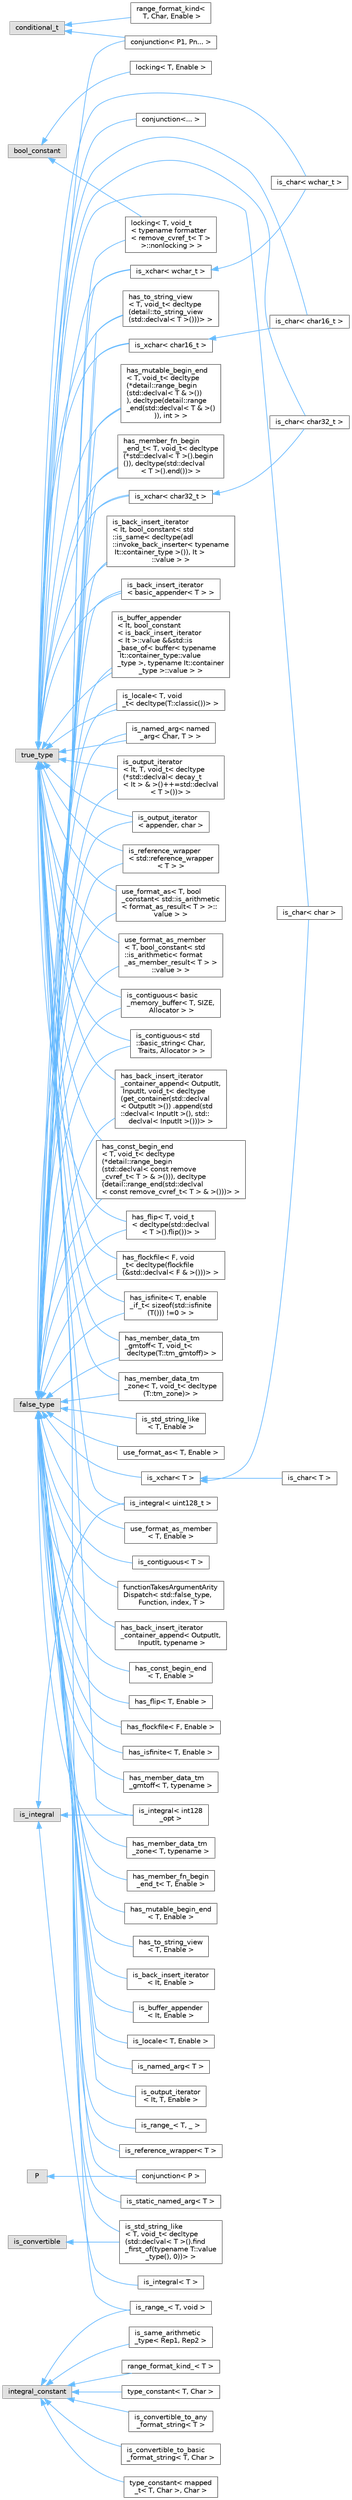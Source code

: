 digraph "类继承关系图"
{
 // LATEX_PDF_SIZE
  bgcolor="transparent";
  edge [fontname=Helvetica,fontsize=10,labelfontname=Helvetica,labelfontsize=10];
  node [fontname=Helvetica,fontsize=10,shape=box,height=0.2,width=0.4];
  rankdir="LR";
  Node0 [id="Node000000",label="bool_constant",height=0.2,width=0.4,color="grey60", fillcolor="#E0E0E0", style="filled",tooltip=" "];
  Node0 -> Node1 [id="edge5_Node000000_Node000001",dir="back",color="steelblue1",style="solid",tooltip=" "];
  Node1 [id="Node000001",label="locking\< T, void_t\l\< typename formatter\l\< remove_cvref_t\< T \>\l \>::nonlocking \> \>",height=0.2,width=0.4,color="grey40", fillcolor="white", style="filled",URL="$structdetail_1_1locking_3_01_t_00_01void__t_3_01typename_01formatter_3_01remove__cvref__t_3_01_t3294315e0f4fff2af12b3ed56e6ab506.html",tooltip=" "];
  Node0 -> Node78 [id="edge6_Node000000_Node000078",dir="back",color="steelblue1",style="solid",tooltip=" "];
  Node78 [id="Node000078",label="locking\< T, Enable \>",height=0.2,width=0.4,color="grey40", fillcolor="white", style="filled",URL="$structdetail_1_1locking.html",tooltip=" "];
  Node8 [id="Node000008",label="conditional_t",height=0.2,width=0.4,color="grey60", fillcolor="#E0E0E0", style="filled",tooltip=" "];
  Node8 -> Node7 [id="edge7_Node000008_Node000007",dir="back",color="steelblue1",style="solid",tooltip=" "];
  Node7 [id="Node000007",label="conjunction\< P1, Pn... \>",height=0.2,width=0.4,color="grey40", fillcolor="white", style="filled",URL="$structconjunction_3_01_p1_00_01_pn_8_8_8_01_4.html",tooltip=" "];
  Node8 -> Node9 [id="edge8_Node000008_Node000009",dir="back",color="steelblue1",style="solid",tooltip=" "];
  Node9 [id="Node000009",label="range_format_kind\<\l T, Char, Enable \>",height=0.2,width=0.4,color="grey40", fillcolor="white", style="filled",URL="$structrange__format__kind.html",tooltip=" "];
  Node2 [id="Node000002",label="false_type",height=0.2,width=0.4,color="grey60", fillcolor="#E0E0E0", style="filled",tooltip=" "];
  Node2 -> Node3 [id="edge9_Node000002_Node000003",dir="back",color="steelblue1",style="solid",tooltip=" "];
  Node3 [id="Node000003",label="has_back_insert_iterator\l_container_append\< OutputIt,\l InputIt, void_t\< decltype\l(get_container(std::declval\l\< OutputIt \>()) .append(std\l::declval\< InputIt \>(), std::\ldeclval\< InputIt \>()))\> \>",height=0.2,width=0.4,color="grey40", fillcolor="white", style="filled",URL="$structdetail_1_1has__back__insert__iterator__container__append_3_01_output_it_00_01_input_it_00_d9fbdcb8f9ab91bca2d6e10dea767705.html",tooltip=" "];
  Node2 -> Node11 [id="edge10_Node000002_Node000011",dir="back",color="steelblue1",style="solid",tooltip=" "];
  Node11 [id="Node000011",label="has_const_begin_end\l\< T, void_t\< decltype\l(*detail::range_begin\l(std::declval\< const remove\l_cvref_t\< T \> & \>())), decltype\l(detail::range_end(std::declval\l\< const remove_cvref_t\< T \> & \>()))\> \>",height=0.2,width=0.4,color="grey40", fillcolor="white", style="filled",URL="$structdetail_1_1has__const__begin__end_3_01_t_00_01void__t_3_01decltype_07_5detail_1_1range__begab9c0abd803f1682f29c3729d138a735.html",tooltip=" "];
  Node2 -> Node12 [id="edge11_Node000002_Node000012",dir="back",color="steelblue1",style="solid",tooltip=" "];
  Node12 [id="Node000012",label="has_flip\< T, void_t\l\< decltype(std::declval\l\< T \>().flip())\> \>",height=0.2,width=0.4,color="grey40", fillcolor="white", style="filled",URL="$structdetail_1_1has__flip_3_01_t_00_01void__t_3_01decltype_07std_1_1declval_3_01_t_01_4_07_08_8flip_07_08_08_4_01_4.html",tooltip=" "];
  Node2 -> Node13 [id="edge12_Node000002_Node000013",dir="back",color="steelblue1",style="solid",tooltip=" "];
  Node13 [id="Node000013",label="has_flockfile\< F, void\l_t\< decltype(flockfile\l(&std::declval\< F & \>()))\> \>",height=0.2,width=0.4,color="grey40", fillcolor="white", style="filled",URL="$structdetail_1_1has__flockfile_3_01_f_00_01void__t_3_01decltype_07flockfile_07_6std_1_1declval_387127b56ff6ac8df9680cfdd70c6492f.html",tooltip=" "];
  Node2 -> Node14 [id="edge13_Node000002_Node000014",dir="back",color="steelblue1",style="solid",tooltip=" "];
  Node14 [id="Node000014",label="has_isfinite\< T, enable\l_if_t\< sizeof(std::isfinite\l(T())) !=0 \> \>",height=0.2,width=0.4,color="grey40", fillcolor="white", style="filled",URL="$structdetail_1_1has__isfinite_3_01_t_00_01enable__if__t_3_01sizeof_07std_1_1isfinite_07_t_07_08_08_08_01_9_0a0_01_4_01_4.html",tooltip=" "];
  Node2 -> Node15 [id="edge14_Node000002_Node000015",dir="back",color="steelblue1",style="solid",tooltip=" "];
  Node15 [id="Node000015",label="has_member_data_tm\l_gmtoff\< T, void_t\<\l decltype(T::tm_gmtoff)\> \>",height=0.2,width=0.4,color="grey40", fillcolor="white", style="filled",URL="$structdetail_1_1has__member__data__tm__gmtoff_3_01_t_00_01void__t_3_01decltype_07_t_1_1tm__gmtoff_08_4_01_4.html",tooltip=" "];
  Node2 -> Node16 [id="edge15_Node000002_Node000016",dir="back",color="steelblue1",style="solid",tooltip=" "];
  Node16 [id="Node000016",label="has_member_data_tm\l_zone\< T, void_t\< decltype\l(T::tm_zone)\> \>",height=0.2,width=0.4,color="grey40", fillcolor="white", style="filled",URL="$structdetail_1_1has__member__data__tm__zone_3_01_t_00_01void__t_3_01decltype_07_t_1_1tm__zone_08_4_01_4.html",tooltip=" "];
  Node2 -> Node17 [id="edge16_Node000002_Node000017",dir="back",color="steelblue1",style="solid",tooltip=" "];
  Node17 [id="Node000017",label="has_member_fn_begin\l_end_t\< T, void_t\< decltype\l(*std::declval\< T \>().begin\l()), decltype(std::declval\l\< T \>().end())\> \>",height=0.2,width=0.4,color="grey40", fillcolor="white", style="filled",URL="$structdetail_1_1has__member__fn__begin__end__t_3_01_t_00_01void__t_3_01decltype_07_5std_1_1declv073ab0667a8c3ca136a124a38c1d6e23.html",tooltip=" "];
  Node2 -> Node18 [id="edge17_Node000002_Node000018",dir="back",color="steelblue1",style="solid",tooltip=" "];
  Node18 [id="Node000018",label="has_mutable_begin_end\l\< T, void_t\< decltype\l(*detail::range_begin\l(std::declval\< T & \>())\l), decltype(detail::range\l_end(std::declval\< T & \>()\l)), int \> \>",height=0.2,width=0.4,color="grey40", fillcolor="white", style="filled",URL="$structdetail_1_1has__mutable__begin__end_3_01_t_00_01void__t_3_01decltype_07_5detail_1_1range__bff4c5d03191bf0a762f8e25922baa95c.html",tooltip=" "];
  Node2 -> Node19 [id="edge18_Node000002_Node000019",dir="back",color="steelblue1",style="solid",tooltip=" "];
  Node19 [id="Node000019",label="has_to_string_view\l\< T, void_t\< decltype\l(detail::to_string_view\l(std::declval\< T \>()))\> \>",height=0.2,width=0.4,color="grey40", fillcolor="white", style="filled",URL="$structdetail_1_1has__to__string__view_3_01_t_00_01void__t_3_01decltype_07detail_1_1to__string__v35685b851a440ed2bd0db3bb781127a0.html",tooltip=" "];
  Node2 -> Node20 [id="edge19_Node000002_Node000020",dir="back",color="steelblue1",style="solid",tooltip=" "];
  Node20 [id="Node000020",label="is_back_insert_iterator\l\< It, bool_constant\< std\l::is_same\< decltype(adl\l::invoke_back_inserter\< typename\l It::container_type \>()), It \>\l::value \> \>",height=0.2,width=0.4,color="grey40", fillcolor="white", style="filled",URL="$structdetail_1_1is__back__insert__iterator_3_01_it_00_01bool__constant_3_01std_1_1is__same_3_01da99e70c3cc9776e9aa6cc05cd02c7378.html",tooltip=" "];
  Node2 -> Node21 [id="edge20_Node000002_Node000021",dir="back",color="steelblue1",style="solid",tooltip=" "];
  Node21 [id="Node000021",label="is_back_insert_iterator\l\< basic_appender\< T \> \>",height=0.2,width=0.4,color="grey40", fillcolor="white", style="filled",URL="$structdetail_1_1is__back__insert__iterator_3_01basic__appender_3_01_t_01_4_01_4.html",tooltip=" "];
  Node2 -> Node22 [id="edge21_Node000002_Node000022",dir="back",color="steelblue1",style="solid",tooltip=" "];
  Node22 [id="Node000022",label="is_buffer_appender\l\< It, bool_constant\l\< is_back_insert_iterator\l\< It \>::value &&std::is\l_base_of\< buffer\< typename\l It::container_type::value\l_type \>, typename It::container\l_type \>::value \> \>",height=0.2,width=0.4,color="grey40", fillcolor="white", style="filled",URL="$structdetail_1_1is__buffer__appender_3_01_it_00_01bool__constant_3_01is__back__insert__iterator_ea2f7f29727ce789098aab9553b4e887.html",tooltip=" "];
  Node2 -> Node27 [id="edge22_Node000002_Node000027",dir="back",color="steelblue1",style="solid",tooltip=" "];
  Node27 [id="Node000027",label="is_locale\< T, void\l_t\< decltype(T::classic())\> \>",height=0.2,width=0.4,color="grey40", fillcolor="white", style="filled",URL="$structdetail_1_1is__locale_3_01_t_00_01void__t_3_01decltype_07_t_1_1classic_07_08_08_4_01_4.html",tooltip=" "];
  Node2 -> Node28 [id="edge23_Node000002_Node000028",dir="back",color="steelblue1",style="solid",tooltip=" "];
  Node28 [id="Node000028",label="is_named_arg\< named\l_arg\< Char, T \> \>",height=0.2,width=0.4,color="grey40", fillcolor="white", style="filled",URL="$structdetail_1_1is__named__arg_3_01named__arg_3_01_char_00_01_t_01_4_01_4.html",tooltip=" "];
  Node2 -> Node29 [id="edge24_Node000002_Node000029",dir="back",color="steelblue1",style="solid",tooltip=" "];
  Node29 [id="Node000029",label="is_output_iterator\l\< It, T, void_t\< decltype\l(*std::declval\< decay_t\l\< It \> & \>()++=std::declval\l\< T \>())\> \>",height=0.2,width=0.4,color="grey40", fillcolor="white", style="filled",URL="$structdetail_1_1is__output__iterator_3_01_it_00_01_t_00_01void__t_3_01decltype_07_5std_1_1declva2f6608efd872af24ab30923dab4267d1.html",tooltip=" "];
  Node2 -> Node30 [id="edge25_Node000002_Node000030",dir="back",color="steelblue1",style="solid",tooltip=" "];
  Node30 [id="Node000030",label="is_output_iterator\l\< appender, char \>",height=0.2,width=0.4,color="grey40", fillcolor="white", style="filled",URL="$structdetail_1_1is__output__iterator_3_01appender_00_01char_01_4.html",tooltip=" "];
  Node2 -> Node45 [id="edge26_Node000002_Node000045",dir="back",color="steelblue1",style="solid",tooltip=" "];
  Node45 [id="Node000045",label="is_range_\< T, void \>",height=0.2,width=0.4,color="grey40", fillcolor="white", style="filled",URL="$structdetail_1_1is__range___3_01_t_00_01void_01_4.html",tooltip=" "];
  Node2 -> Node31 [id="edge27_Node000002_Node000031",dir="back",color="steelblue1",style="solid",tooltip=" "];
  Node31 [id="Node000031",label="is_reference_wrapper\l\< std::reference_wrapper\l\< T \> \>",height=0.2,width=0.4,color="grey40", fillcolor="white", style="filled",URL="$structdetail_1_1is__reference__wrapper_3_01std_1_1reference__wrapper_3_01_t_01_4_01_4.html",tooltip=" "];
  Node2 -> Node53 [id="edge28_Node000002_Node000053",dir="back",color="steelblue1",style="solid",tooltip=" "];
  Node53 [id="Node000053",label="is_std_string_like\l\< T, void_t\< decltype\l(std::declval\< T \>().find\l_first_of(typename T::value\l_type(), 0))\> \>",height=0.2,width=0.4,color="grey40", fillcolor="white", style="filled",URL="$structdetail_1_1is__std__string__like_3_01_t_00_01void__t_3_01decltype_07std_1_1declval_3_01_t_050bf219e7a3fbdfef086a5e85f11387d.html",tooltip=" "];
  Node2 -> Node32 [id="edge29_Node000002_Node000032",dir="back",color="steelblue1",style="solid",tooltip=" "];
  Node32 [id="Node000032",label="use_format_as\< T, bool\l_constant\< std::is_arithmetic\l\< format_as_result\< T \> \>::\lvalue \> \>",height=0.2,width=0.4,color="grey40", fillcolor="white", style="filled",URL="$structdetail_1_1use__format__as_3_01_t_00_01bool__constant_3_01std_1_1is__arithmetic_3_01format_c5abc3514695b624bf9b94cf4b793f5e.html",tooltip=" "];
  Node2 -> Node33 [id="edge30_Node000002_Node000033",dir="back",color="steelblue1",style="solid",tooltip=" "];
  Node33 [id="Node000033",label="use_format_as_member\l\< T, bool_constant\< std\l::is_arithmetic\< format\l_as_member_result\< T \> \>\l::value \> \>",height=0.2,width=0.4,color="grey40", fillcolor="white", style="filled",URL="$structdetail_1_1use__format__as__member_3_01_t_00_01bool__constant_3_01std_1_1is__arithmetic_3_0cd3fac984a01ae215ebffbc5fd232617.html",tooltip=" "];
  Node2 -> Node43 [id="edge31_Node000002_Node000043",dir="back",color="steelblue1",style="solid",tooltip=" "];
  Node43 [id="Node000043",label="is_contiguous\< basic\l_memory_buffer\< T, SIZE,\l Allocator \> \>",height=0.2,width=0.4,color="grey40", fillcolor="white", style="filled",URL="$structis__contiguous_3_01basic__memory__buffer_3_01_t_00_01_s_i_z_e_00_01_allocator_01_4_01_4.html",tooltip=" "];
  Node2 -> Node44 [id="edge32_Node000002_Node000044",dir="back",color="steelblue1",style="solid",tooltip=" "];
  Node44 [id="Node000044",label="is_contiguous\< std\l::basic_string\< Char,\l Traits, Allocator \> \>",height=0.2,width=0.4,color="grey40", fillcolor="white", style="filled",URL="$structis__contiguous_3_01std_1_1basic__string_3_01_char_00_01_traits_00_01_allocator_01_4_01_4.html",tooltip=" "];
  Node2 -> Node38 [id="edge33_Node000002_Node000038",dir="back",color="steelblue1",style="solid",tooltip=" "];
  Node38 [id="Node000038",label="is_xchar\< char16_t \>",height=0.2,width=0.4,color="grey40", fillcolor="white", style="filled",URL="$structis__xchar_3_01char16__t_01_4.html",tooltip=" "];
  Node38 -> Node37 [id="edge34_Node000038_Node000037",dir="back",color="steelblue1",style="solid",tooltip=" "];
  Node37 [id="Node000037",label="is_char\< char16_t \>",height=0.2,width=0.4,color="grey40", fillcolor="white", style="filled",URL="$structis__char_3_01char16__t_01_4.html",tooltip=" "];
  Node2 -> Node40 [id="edge35_Node000002_Node000040",dir="back",color="steelblue1",style="solid",tooltip=" "];
  Node40 [id="Node000040",label="is_xchar\< char32_t \>",height=0.2,width=0.4,color="grey40", fillcolor="white", style="filled",URL="$structis__xchar_3_01char32__t_01_4.html",tooltip=" "];
  Node40 -> Node39 [id="edge36_Node000040_Node000039",dir="back",color="steelblue1",style="solid",tooltip=" "];
  Node39 [id="Node000039",label="is_char\< char32_t \>",height=0.2,width=0.4,color="grey40", fillcolor="white", style="filled",URL="$structis__char_3_01char32__t_01_4.html",tooltip=" "];
  Node2 -> Node42 [id="edge37_Node000002_Node000042",dir="back",color="steelblue1",style="solid",tooltip=" "];
  Node42 [id="Node000042",label="is_xchar\< wchar_t \>",height=0.2,width=0.4,color="grey40", fillcolor="white", style="filled",URL="$structis__xchar_3_01wchar__t_01_4.html",tooltip=" "];
  Node42 -> Node41 [id="edge38_Node000042_Node000041",dir="back",color="steelblue1",style="solid",tooltip=" "];
  Node41 [id="Node000041",label="is_char\< wchar_t \>",height=0.2,width=0.4,color="grey40", fillcolor="white", style="filled",URL="$structis__char_3_01wchar__t_01_4.html",tooltip=" "];
  Node2 -> Node55 [id="edge39_Node000002_Node000055",dir="back",color="steelblue1",style="solid",tooltip=" "];
  Node55 [id="Node000055",label="functionTakesArgumentArity\lDispatch\< std::false_type,\l Function, index, T \>",height=0.2,width=0.4,color="grey40", fillcolor="white", style="filled",URL="$struct_async_1_1function_takes_argument_arity_dispatch_3_01std_1_1false__type_00_01_function_00_01index_00_01_t_01_4.html",tooltip=" "];
  Node2 -> Node56 [id="edge40_Node000002_Node000056",dir="back",color="steelblue1",style="solid",tooltip=" "];
  Node56 [id="Node000056",label="has_back_insert_iterator\l_container_append\< OutputIt,\l InputIt, typename \>",height=0.2,width=0.4,color="grey40", fillcolor="white", style="filled",URL="$structdetail_1_1has__back__insert__iterator__container__append.html",tooltip=" "];
  Node2 -> Node57 [id="edge41_Node000002_Node000057",dir="back",color="steelblue1",style="solid",tooltip=" "];
  Node57 [id="Node000057",label="has_const_begin_end\l\< T, Enable \>",height=0.2,width=0.4,color="grey40", fillcolor="white", style="filled",URL="$structdetail_1_1has__const__begin__end.html",tooltip=" "];
  Node2 -> Node58 [id="edge42_Node000002_Node000058",dir="back",color="steelblue1",style="solid",tooltip=" "];
  Node58 [id="Node000058",label="has_flip\< T, Enable \>",height=0.2,width=0.4,color="grey40", fillcolor="white", style="filled",URL="$structdetail_1_1has__flip.html",tooltip=" "];
  Node2 -> Node59 [id="edge43_Node000002_Node000059",dir="back",color="steelblue1",style="solid",tooltip=" "];
  Node59 [id="Node000059",label="has_flockfile\< F, Enable \>",height=0.2,width=0.4,color="grey40", fillcolor="white", style="filled",URL="$structdetail_1_1has__flockfile.html",tooltip=" "];
  Node2 -> Node60 [id="edge44_Node000002_Node000060",dir="back",color="steelblue1",style="solid",tooltip=" "];
  Node60 [id="Node000060",label="has_isfinite\< T, Enable \>",height=0.2,width=0.4,color="grey40", fillcolor="white", style="filled",URL="$structdetail_1_1has__isfinite.html",tooltip=" "];
  Node2 -> Node61 [id="edge45_Node000002_Node000061",dir="back",color="steelblue1",style="solid",tooltip=" "];
  Node61 [id="Node000061",label="has_member_data_tm\l_gmtoff\< T, typename \>",height=0.2,width=0.4,color="grey40", fillcolor="white", style="filled",URL="$structdetail_1_1has__member__data__tm__gmtoff.html",tooltip=" "];
  Node2 -> Node62 [id="edge46_Node000002_Node000062",dir="back",color="steelblue1",style="solid",tooltip=" "];
  Node62 [id="Node000062",label="has_member_data_tm\l_zone\< T, typename \>",height=0.2,width=0.4,color="grey40", fillcolor="white", style="filled",URL="$structdetail_1_1has__member__data__tm__zone.html",tooltip=" "];
  Node2 -> Node63 [id="edge47_Node000002_Node000063",dir="back",color="steelblue1",style="solid",tooltip=" "];
  Node63 [id="Node000063",label="has_member_fn_begin\l_end_t\< T, Enable \>",height=0.2,width=0.4,color="grey40", fillcolor="white", style="filled",URL="$structdetail_1_1has__member__fn__begin__end__t.html",tooltip=" "];
  Node2 -> Node64 [id="edge48_Node000002_Node000064",dir="back",color="steelblue1",style="solid",tooltip=" "];
  Node64 [id="Node000064",label="has_mutable_begin_end\l\< T, Enable \>",height=0.2,width=0.4,color="grey40", fillcolor="white", style="filled",URL="$structdetail_1_1has__mutable__begin__end.html",tooltip=" "];
  Node2 -> Node65 [id="edge49_Node000002_Node000065",dir="back",color="steelblue1",style="solid",tooltip=" "];
  Node65 [id="Node000065",label="has_to_string_view\l\< T, Enable \>",height=0.2,width=0.4,color="grey40", fillcolor="white", style="filled",URL="$structdetail_1_1has__to__string__view.html",tooltip=" "];
  Node2 -> Node66 [id="edge50_Node000002_Node000066",dir="back",color="steelblue1",style="solid",tooltip=" "];
  Node66 [id="Node000066",label="is_back_insert_iterator\l\< It, Enable \>",height=0.2,width=0.4,color="grey40", fillcolor="white", style="filled",URL="$structdetail_1_1is__back__insert__iterator.html",tooltip=" "];
  Node2 -> Node67 [id="edge51_Node000002_Node000067",dir="back",color="steelblue1",style="solid",tooltip=" "];
  Node67 [id="Node000067",label="is_buffer_appender\l\< It, Enable \>",height=0.2,width=0.4,color="grey40", fillcolor="white", style="filled",URL="$structdetail_1_1is__buffer__appender.html",tooltip=" "];
  Node2 -> Node68 [id="edge52_Node000002_Node000068",dir="back",color="steelblue1",style="solid",tooltip=" "];
  Node68 [id="Node000068",label="is_locale\< T, Enable \>",height=0.2,width=0.4,color="grey40", fillcolor="white", style="filled",URL="$structdetail_1_1is__locale.html",tooltip=" "];
  Node2 -> Node69 [id="edge53_Node000002_Node000069",dir="back",color="steelblue1",style="solid",tooltip=" "];
  Node69 [id="Node000069",label="is_named_arg\< T \>",height=0.2,width=0.4,color="grey40", fillcolor="white", style="filled",URL="$structdetail_1_1is__named__arg.html",tooltip=" "];
  Node2 -> Node70 [id="edge54_Node000002_Node000070",dir="back",color="steelblue1",style="solid",tooltip=" "];
  Node70 [id="Node000070",label="is_output_iterator\l\< It, T, Enable \>",height=0.2,width=0.4,color="grey40", fillcolor="white", style="filled",URL="$structdetail_1_1is__output__iterator.html",tooltip=" "];
  Node2 -> Node71 [id="edge55_Node000002_Node000071",dir="back",color="steelblue1",style="solid",tooltip=" "];
  Node71 [id="Node000071",label="is_range_\< T, _ \>",height=0.2,width=0.4,color="grey40", fillcolor="white", style="filled",URL="$structdetail_1_1is__range__.html",tooltip=" "];
  Node2 -> Node72 [id="edge56_Node000002_Node000072",dir="back",color="steelblue1",style="solid",tooltip=" "];
  Node72 [id="Node000072",label="is_reference_wrapper\< T \>",height=0.2,width=0.4,color="grey40", fillcolor="white", style="filled",URL="$structdetail_1_1is__reference__wrapper.html",tooltip=" "];
  Node2 -> Node73 [id="edge57_Node000002_Node000073",dir="back",color="steelblue1",style="solid",tooltip=" "];
  Node73 [id="Node000073",label="is_static_named_arg\< T \>",height=0.2,width=0.4,color="grey40", fillcolor="white", style="filled",URL="$structdetail_1_1is__static__named__arg.html",tooltip=" "];
  Node2 -> Node74 [id="edge58_Node000002_Node000074",dir="back",color="steelblue1",style="solid",tooltip=" "];
  Node74 [id="Node000074",label="is_std_string_like\l\< T, Enable \>",height=0.2,width=0.4,color="grey40", fillcolor="white", style="filled",URL="$structdetail_1_1is__std__string__like.html",tooltip=" "];
  Node2 -> Node1 [id="edge59_Node000002_Node000001",dir="back",color="steelblue1",style="solid",tooltip=" "];
  Node2 -> Node75 [id="edge60_Node000002_Node000075",dir="back",color="steelblue1",style="solid",tooltip=" "];
  Node75 [id="Node000075",label="use_format_as\< T, Enable \>",height=0.2,width=0.4,color="grey40", fillcolor="white", style="filled",URL="$structdetail_1_1use__format__as.html",tooltip=" "];
  Node2 -> Node76 [id="edge61_Node000002_Node000076",dir="back",color="steelblue1",style="solid",tooltip=" "];
  Node76 [id="Node000076",label="use_format_as_member\l\< T, Enable \>",height=0.2,width=0.4,color="grey40", fillcolor="white", style="filled",URL="$structdetail_1_1use__format__as__member.html",tooltip=" "];
  Node2 -> Node77 [id="edge62_Node000002_Node000077",dir="back",color="steelblue1",style="solid",tooltip=" "];
  Node77 [id="Node000077",label="is_contiguous\< T \>",height=0.2,width=0.4,color="grey40", fillcolor="white", style="filled",URL="$structis__contiguous.html",tooltip=" "];
  Node2 -> Node35 [id="edge63_Node000002_Node000035",dir="back",color="steelblue1",style="solid",tooltip=" "];
  Node35 [id="Node000035",label="is_xchar\< T \>",height=0.2,width=0.4,color="grey40", fillcolor="white", style="filled",URL="$structis__xchar.html",tooltip="Specifies if T is an extended character type. Can be specialized by users."];
  Node35 -> Node34 [id="edge64_Node000035_Node000034",dir="back",color="steelblue1",style="solid",tooltip=" "];
  Node34 [id="Node000034",label="is_char\< char \>",height=0.2,width=0.4,color="grey40", fillcolor="white", style="filled",URL="$structis__char_3_01char_01_4.html",tooltip=" "];
  Node35 -> Node36 [id="edge65_Node000035_Node000036",dir="back",color="steelblue1",style="solid",tooltip=" "];
  Node36 [id="Node000036",label="is_char\< T \>",height=0.2,width=0.4,color="grey40", fillcolor="white", style="filled",URL="$structis__char.html",tooltip=" "];
  Node46 [id="Node000046",label="integral_constant",height=0.2,width=0.4,color="grey60", fillcolor="#E0E0E0", style="filled",tooltip=" "];
  Node46 -> Node47 [id="edge66_Node000046_Node000047",dir="back",color="steelblue1",style="solid",tooltip=" "];
  Node47 [id="Node000047",label="type_constant\< mapped\l_t\< T, Char \>, Char \>",height=0.2,width=0.4,color="grey40", fillcolor="white", style="filled",URL="$structdetail_1_1type__constant.html",tooltip=" "];
  Node46 -> Node45 [id="edge67_Node000046_Node000045",dir="back",color="steelblue1",style="solid",tooltip=" "];
  Node46 -> Node48 [id="edge68_Node000046_Node000048",dir="back",color="steelblue1",style="solid",tooltip=" "];
  Node48 [id="Node000048",label="is_same_arithmetic\l_type\< Rep1, Rep2 \>",height=0.2,width=0.4,color="grey40", fillcolor="white", style="filled",URL="$structdetail_1_1is__same__arithmetic__type.html",tooltip=" "];
  Node46 -> Node49 [id="edge69_Node000046_Node000049",dir="back",color="steelblue1",style="solid",tooltip=" "];
  Node49 [id="Node000049",label="range_format_kind_\< T \>",height=0.2,width=0.4,color="grey40", fillcolor="white", style="filled",URL="$structdetail_1_1range__format__kind__.html",tooltip=" "];
  Node46 -> Node50 [id="edge70_Node000046_Node000050",dir="back",color="steelblue1",style="solid",tooltip=" "];
  Node50 [id="Node000050",label="type_constant\< T, Char \>",height=0.2,width=0.4,color="grey40", fillcolor="white", style="filled",URL="$structdetail_1_1type__constant.html",tooltip=" "];
  Node46 -> Node51 [id="edge71_Node000046_Node000051",dir="back",color="steelblue1",style="solid",tooltip=" "];
  Node51 [id="Node000051",label="is_convertible_to_any\l_format_string\< T \>",height=0.2,width=0.4,color="grey40", fillcolor="white", style="filled",URL="$structspdlog_1_1is__convertible__to__any__format__string.html",tooltip=" "];
  Node46 -> Node52 [id="edge72_Node000046_Node000052",dir="back",color="steelblue1",style="solid",tooltip=" "];
  Node52 [id="Node000052",label="is_convertible_to_basic\l_format_string\< T, Char \>",height=0.2,width=0.4,color="grey40", fillcolor="white", style="filled",URL="$structspdlog_1_1is__convertible__to__basic__format__string.html",tooltip=" "];
  Node54 [id="Node000054",label="is_convertible",height=0.2,width=0.4,color="grey60", fillcolor="#E0E0E0", style="filled",tooltip=" "];
  Node54 -> Node53 [id="edge73_Node000054_Node000053",dir="back",color="steelblue1",style="solid",tooltip=" "];
  Node24 [id="Node000024",label="is_integral",height=0.2,width=0.4,color="grey60", fillcolor="#E0E0E0", style="filled",tooltip=" "];
  Node24 -> Node23 [id="edge74_Node000024_Node000023",dir="back",color="steelblue1",style="solid",tooltip=" "];
  Node23 [id="Node000023",label="is_integral\< int128\l_opt \>",height=0.2,width=0.4,color="grey40", fillcolor="white", style="filled",URL="$structdetail_1_1is__integral_3_01int128__opt_01_4.html",tooltip=" "];
  Node24 -> Node25 [id="edge75_Node000024_Node000025",dir="back",color="steelblue1",style="solid",tooltip=" "];
  Node25 [id="Node000025",label="is_integral\< uint128_t \>",height=0.2,width=0.4,color="grey40", fillcolor="white", style="filled",URL="$structdetail_1_1is__integral_3_01uint128__t_01_4.html",tooltip=" "];
  Node24 -> Node26 [id="edge76_Node000024_Node000026",dir="back",color="steelblue1",style="solid",tooltip=" "];
  Node26 [id="Node000026",label="is_integral\< T \>",height=0.2,width=0.4,color="grey40", fillcolor="white", style="filled",URL="$structdetail_1_1is__integral.html",tooltip=" "];
  Node6 [id="Node000006",label="P",height=0.2,width=0.4,color="grey60", fillcolor="#E0E0E0", style="filled",tooltip=" "];
  Node6 -> Node5 [id="edge77_Node000006_Node000005",dir="back",color="steelblue1",style="solid",tooltip=" "];
  Node5 [id="Node000005",label="conjunction\< P \>",height=0.2,width=0.4,color="grey40", fillcolor="white", style="filled",URL="$structconjunction_3_01_p_01_4.html",tooltip=" "];
  Node4 [id="Node000004",label="true_type",height=0.2,width=0.4,color="grey60", fillcolor="#E0E0E0", style="filled",tooltip=" "];
  Node4 -> Node5 [id="edge78_Node000004_Node000005",dir="back",color="steelblue1",style="solid",tooltip=" "];
  Node4 -> Node7 [id="edge79_Node000004_Node000007",dir="back",color="steelblue1",style="solid",tooltip=" "];
  Node4 -> Node10 [id="edge80_Node000004_Node000010",dir="back",color="steelblue1",style="solid",tooltip=" "];
  Node10 [id="Node000010",label="conjunction\<... \>",height=0.2,width=0.4,color="grey40", fillcolor="white", style="filled",URL="$structconjunction.html",tooltip=" "];
  Node4 -> Node3 [id="edge81_Node000004_Node000003",dir="back",color="steelblue1",style="solid",tooltip=" "];
  Node4 -> Node11 [id="edge82_Node000004_Node000011",dir="back",color="steelblue1",style="solid",tooltip=" "];
  Node4 -> Node12 [id="edge83_Node000004_Node000012",dir="back",color="steelblue1",style="solid",tooltip=" "];
  Node4 -> Node13 [id="edge84_Node000004_Node000013",dir="back",color="steelblue1",style="solid",tooltip=" "];
  Node4 -> Node14 [id="edge85_Node000004_Node000014",dir="back",color="steelblue1",style="solid",tooltip=" "];
  Node4 -> Node15 [id="edge86_Node000004_Node000015",dir="back",color="steelblue1",style="solid",tooltip=" "];
  Node4 -> Node16 [id="edge87_Node000004_Node000016",dir="back",color="steelblue1",style="solid",tooltip=" "];
  Node4 -> Node17 [id="edge88_Node000004_Node000017",dir="back",color="steelblue1",style="solid",tooltip=" "];
  Node4 -> Node18 [id="edge89_Node000004_Node000018",dir="back",color="steelblue1",style="solid",tooltip=" "];
  Node4 -> Node19 [id="edge90_Node000004_Node000019",dir="back",color="steelblue1",style="solid",tooltip=" "];
  Node4 -> Node20 [id="edge91_Node000004_Node000020",dir="back",color="steelblue1",style="solid",tooltip=" "];
  Node4 -> Node21 [id="edge92_Node000004_Node000021",dir="back",color="steelblue1",style="solid",tooltip=" "];
  Node4 -> Node22 [id="edge93_Node000004_Node000022",dir="back",color="steelblue1",style="solid",tooltip=" "];
  Node4 -> Node23 [id="edge94_Node000004_Node000023",dir="back",color="steelblue1",style="solid",tooltip=" "];
  Node4 -> Node25 [id="edge95_Node000004_Node000025",dir="back",color="steelblue1",style="solid",tooltip=" "];
  Node4 -> Node27 [id="edge96_Node000004_Node000027",dir="back",color="steelblue1",style="solid",tooltip=" "];
  Node4 -> Node28 [id="edge97_Node000004_Node000028",dir="back",color="steelblue1",style="solid",tooltip=" "];
  Node4 -> Node29 [id="edge98_Node000004_Node000029",dir="back",color="steelblue1",style="solid",tooltip=" "];
  Node4 -> Node30 [id="edge99_Node000004_Node000030",dir="back",color="steelblue1",style="solid",tooltip=" "];
  Node4 -> Node31 [id="edge100_Node000004_Node000031",dir="back",color="steelblue1",style="solid",tooltip=" "];
  Node4 -> Node32 [id="edge101_Node000004_Node000032",dir="back",color="steelblue1",style="solid",tooltip=" "];
  Node4 -> Node33 [id="edge102_Node000004_Node000033",dir="back",color="steelblue1",style="solid",tooltip=" "];
  Node4 -> Node34 [id="edge103_Node000004_Node000034",dir="back",color="steelblue1",style="solid",tooltip=" "];
  Node4 -> Node37 [id="edge104_Node000004_Node000037",dir="back",color="steelblue1",style="solid",tooltip=" "];
  Node4 -> Node39 [id="edge105_Node000004_Node000039",dir="back",color="steelblue1",style="solid",tooltip=" "];
  Node4 -> Node41 [id="edge106_Node000004_Node000041",dir="back",color="steelblue1",style="solid",tooltip=" "];
  Node4 -> Node43 [id="edge107_Node000004_Node000043",dir="back",color="steelblue1",style="solid",tooltip=" "];
  Node4 -> Node44 [id="edge108_Node000004_Node000044",dir="back",color="steelblue1",style="solid",tooltip=" "];
  Node4 -> Node38 [id="edge109_Node000004_Node000038",dir="back",color="steelblue1",style="solid",tooltip=" "];
  Node4 -> Node40 [id="edge110_Node000004_Node000040",dir="back",color="steelblue1",style="solid",tooltip=" "];
  Node4 -> Node42 [id="edge111_Node000004_Node000042",dir="back",color="steelblue1",style="solid",tooltip=" "];
}
